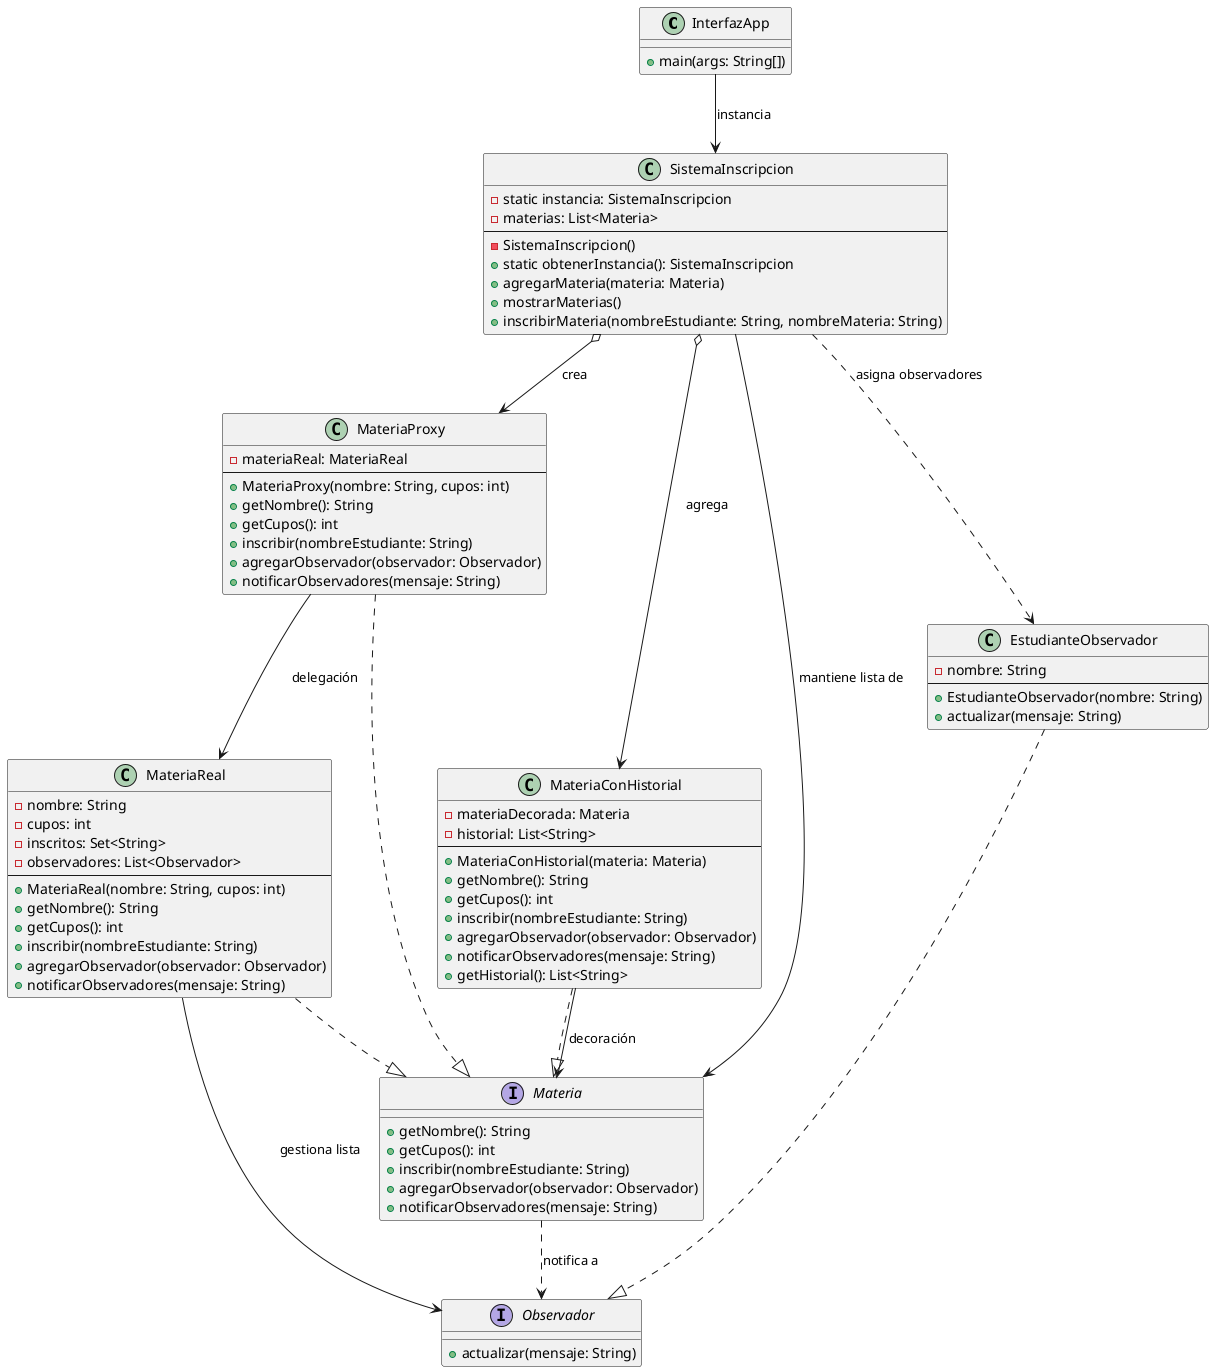 @startuml
' Clases principales
class InterfazApp {
    + main(args: String[])
}

class SistemaInscripcion {
    - static instancia: SistemaInscripcion
    - materias: List<Materia>
    --
    - SistemaInscripcion()
    + static obtenerInstancia(): SistemaInscripcion
    + agregarMateria(materia: Materia)
    + mostrarMaterias()
    + inscribirMateria(nombreEstudiante: String, nombreMateria: String)
}

interface Materia {
    + getNombre(): String
    + getCupos(): int
    + inscribir(nombreEstudiante: String)
    + agregarObservador(observador: Observador)
    + notificarObservadores(mensaje: String)
}

class MateriaReal {
    - nombre: String
    - cupos: int
    - inscritos: Set<String>
    - observadores: List<Observador>
    --
    + MateriaReal(nombre: String, cupos: int)
    + getNombre(): String
    + getCupos(): int
    + inscribir(nombreEstudiante: String)
    + agregarObservador(observador: Observador)
    + notificarObservadores(mensaje: String)
}

class MateriaProxy {
    - materiaReal: MateriaReal
    --
    + MateriaProxy(nombre: String, cupos: int)
    + getNombre(): String
    + getCupos(): int
    + inscribir(nombreEstudiante: String)
    + agregarObservador(observador: Observador)
    + notificarObservadores(mensaje: String)
}

class MateriaConHistorial {
    - materiaDecorada: Materia
    - historial: List<String>
    --
    + MateriaConHistorial(materia: Materia)
    + getNombre(): String
    + getCupos(): int
    + inscribir(nombreEstudiante: String)
    + agregarObservador(observador: Observador)
    + notificarObservadores(mensaje: String)
    + getHistorial(): List<String>
}

interface Observador {
    + actualizar(mensaje: String)
}

class EstudianteObservador {
    - nombre: String
    --
    + EstudianteObservador(nombre: String)
    + actualizar(mensaje: String)
}

' Relaciones entre clases
InterfazApp --> SistemaInscripcion : "instancia"
SistemaInscripcion --> Materia : "mantiene lista de"
MateriaReal ..|> Materia
MateriaProxy ..|> Materia
MateriaConHistorial ..|> Materia
Materia ..> Observador : "notifica a"
EstudianteObservador ..|> Observador
MateriaProxy --> MateriaReal : "delegación"
MateriaConHistorial --> Materia : "decoración"

' Dependencias adicionales
SistemaInscripcion o--> MateriaConHistorial : "agrega"
SistemaInscripcion o--> MateriaProxy : "crea"
SistemaInscripcion ..> EstudianteObservador : "asigna observadores"
MateriaReal --> Observador : "gestiona lista"
@enduml